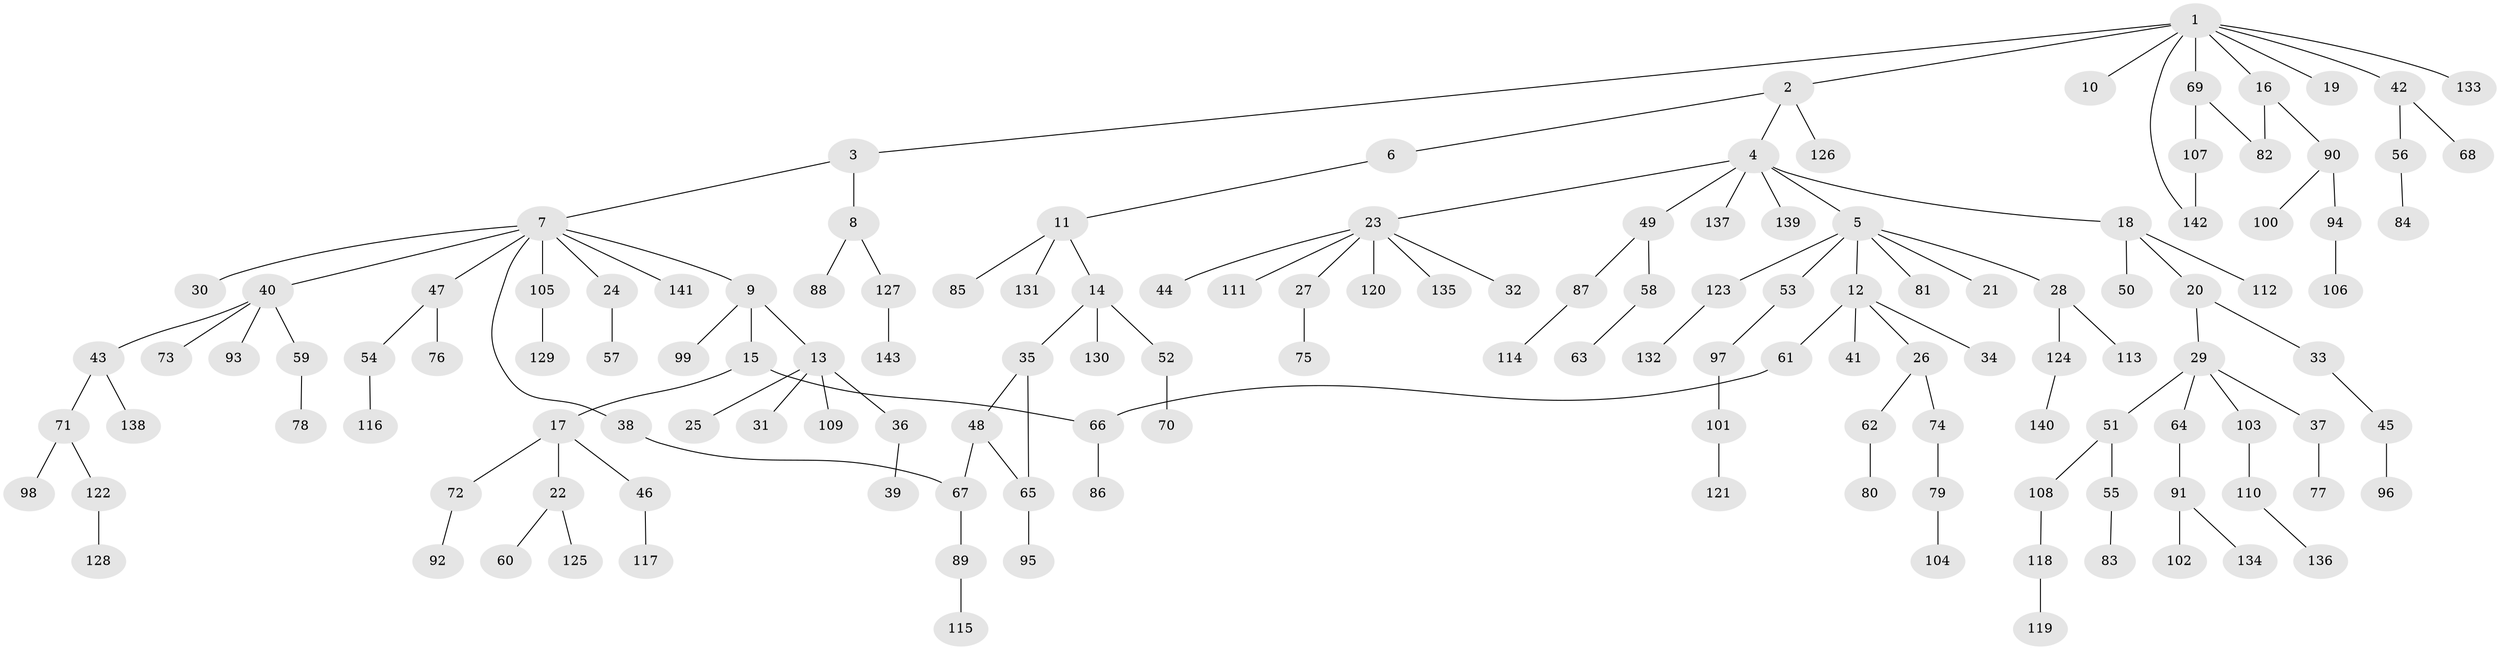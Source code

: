 // Generated by graph-tools (version 1.1) at 2025/25/03/09/25 03:25:30]
// undirected, 143 vertices, 147 edges
graph export_dot {
graph [start="1"]
  node [color=gray90,style=filled];
  1;
  2;
  3;
  4;
  5;
  6;
  7;
  8;
  9;
  10;
  11;
  12;
  13;
  14;
  15;
  16;
  17;
  18;
  19;
  20;
  21;
  22;
  23;
  24;
  25;
  26;
  27;
  28;
  29;
  30;
  31;
  32;
  33;
  34;
  35;
  36;
  37;
  38;
  39;
  40;
  41;
  42;
  43;
  44;
  45;
  46;
  47;
  48;
  49;
  50;
  51;
  52;
  53;
  54;
  55;
  56;
  57;
  58;
  59;
  60;
  61;
  62;
  63;
  64;
  65;
  66;
  67;
  68;
  69;
  70;
  71;
  72;
  73;
  74;
  75;
  76;
  77;
  78;
  79;
  80;
  81;
  82;
  83;
  84;
  85;
  86;
  87;
  88;
  89;
  90;
  91;
  92;
  93;
  94;
  95;
  96;
  97;
  98;
  99;
  100;
  101;
  102;
  103;
  104;
  105;
  106;
  107;
  108;
  109;
  110;
  111;
  112;
  113;
  114;
  115;
  116;
  117;
  118;
  119;
  120;
  121;
  122;
  123;
  124;
  125;
  126;
  127;
  128;
  129;
  130;
  131;
  132;
  133;
  134;
  135;
  136;
  137;
  138;
  139;
  140;
  141;
  142;
  143;
  1 -- 2;
  1 -- 3;
  1 -- 10;
  1 -- 16;
  1 -- 19;
  1 -- 42;
  1 -- 69;
  1 -- 133;
  1 -- 142;
  2 -- 4;
  2 -- 6;
  2 -- 126;
  3 -- 7;
  3 -- 8;
  4 -- 5;
  4 -- 18;
  4 -- 23;
  4 -- 49;
  4 -- 137;
  4 -- 139;
  5 -- 12;
  5 -- 21;
  5 -- 28;
  5 -- 53;
  5 -- 81;
  5 -- 123;
  6 -- 11;
  7 -- 9;
  7 -- 24;
  7 -- 30;
  7 -- 38;
  7 -- 40;
  7 -- 47;
  7 -- 105;
  7 -- 141;
  8 -- 88;
  8 -- 127;
  9 -- 13;
  9 -- 15;
  9 -- 99;
  11 -- 14;
  11 -- 85;
  11 -- 131;
  12 -- 26;
  12 -- 34;
  12 -- 41;
  12 -- 61;
  13 -- 25;
  13 -- 31;
  13 -- 36;
  13 -- 109;
  14 -- 35;
  14 -- 52;
  14 -- 130;
  15 -- 17;
  15 -- 66;
  16 -- 82;
  16 -- 90;
  17 -- 22;
  17 -- 46;
  17 -- 72;
  18 -- 20;
  18 -- 50;
  18 -- 112;
  20 -- 29;
  20 -- 33;
  22 -- 60;
  22 -- 125;
  23 -- 27;
  23 -- 32;
  23 -- 44;
  23 -- 111;
  23 -- 120;
  23 -- 135;
  24 -- 57;
  26 -- 62;
  26 -- 74;
  27 -- 75;
  28 -- 113;
  28 -- 124;
  29 -- 37;
  29 -- 51;
  29 -- 64;
  29 -- 103;
  33 -- 45;
  35 -- 48;
  35 -- 65;
  36 -- 39;
  37 -- 77;
  38 -- 67;
  40 -- 43;
  40 -- 59;
  40 -- 73;
  40 -- 93;
  42 -- 56;
  42 -- 68;
  43 -- 71;
  43 -- 138;
  45 -- 96;
  46 -- 117;
  47 -- 54;
  47 -- 76;
  48 -- 65;
  48 -- 67;
  49 -- 58;
  49 -- 87;
  51 -- 55;
  51 -- 108;
  52 -- 70;
  53 -- 97;
  54 -- 116;
  55 -- 83;
  56 -- 84;
  58 -- 63;
  59 -- 78;
  61 -- 66;
  62 -- 80;
  64 -- 91;
  65 -- 95;
  66 -- 86;
  67 -- 89;
  69 -- 107;
  69 -- 82;
  71 -- 98;
  71 -- 122;
  72 -- 92;
  74 -- 79;
  79 -- 104;
  87 -- 114;
  89 -- 115;
  90 -- 94;
  90 -- 100;
  91 -- 102;
  91 -- 134;
  94 -- 106;
  97 -- 101;
  101 -- 121;
  103 -- 110;
  105 -- 129;
  107 -- 142;
  108 -- 118;
  110 -- 136;
  118 -- 119;
  122 -- 128;
  123 -- 132;
  124 -- 140;
  127 -- 143;
}
